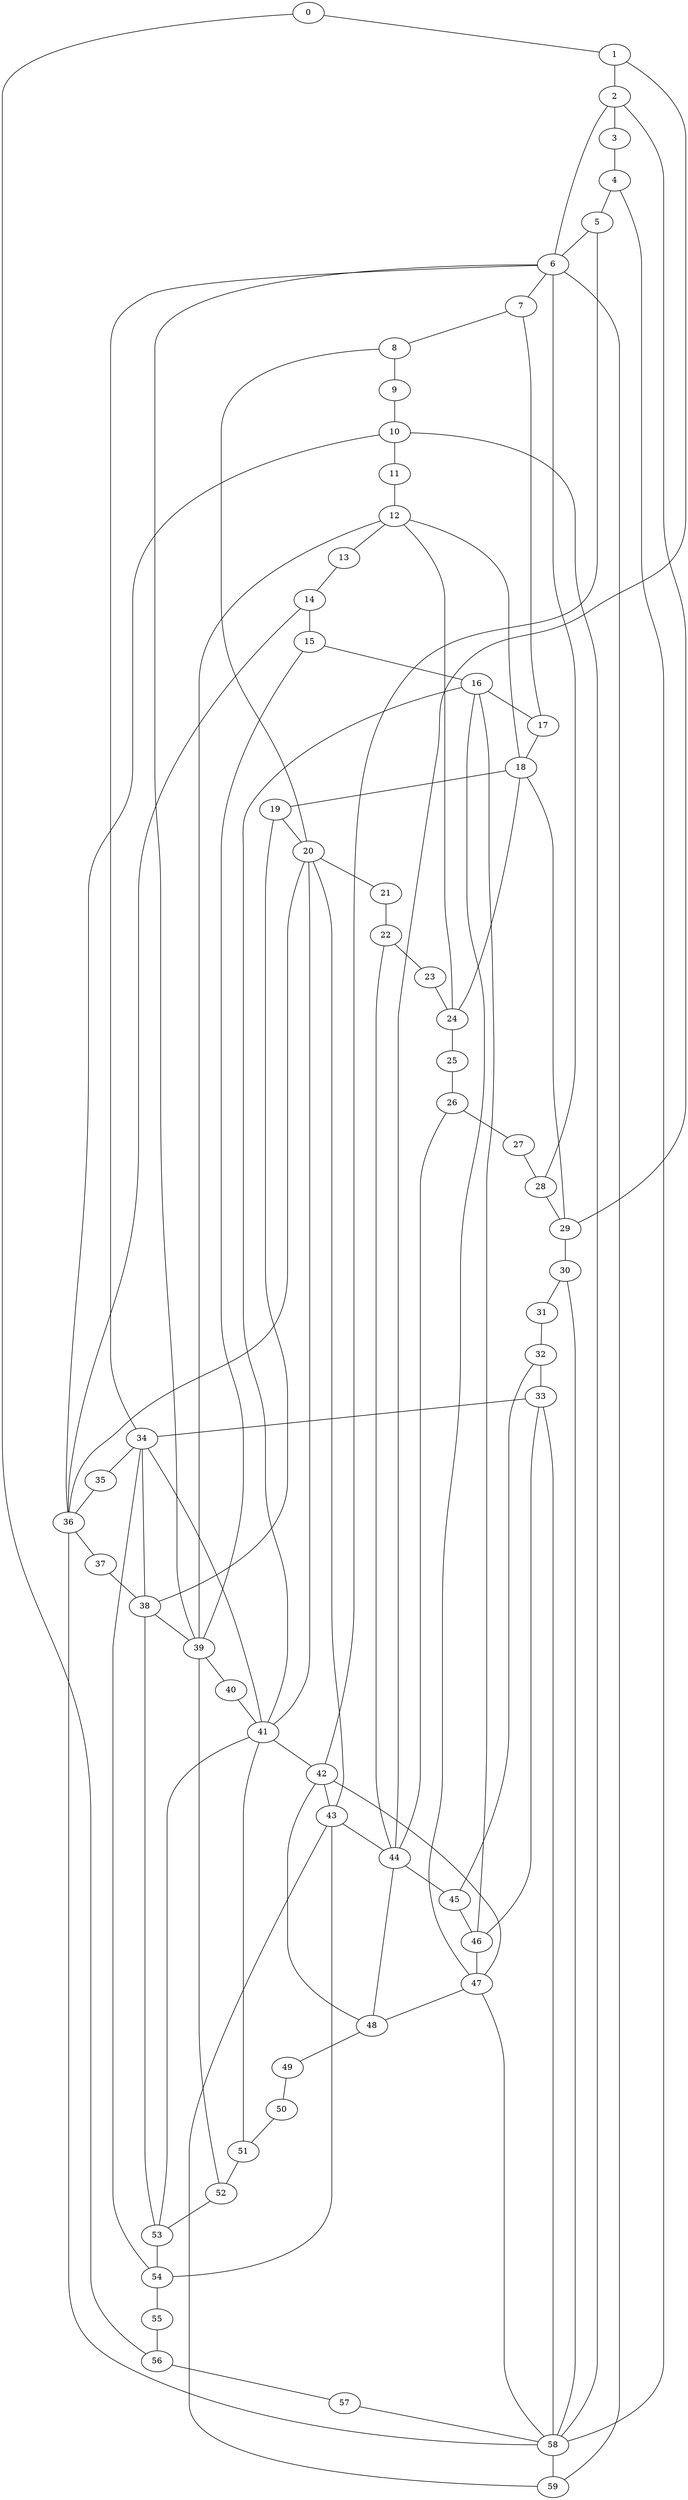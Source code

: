 
graph graphname {
    0 -- 1
0 -- 56
1 -- 2
1 -- 44
2 -- 3
2 -- 29
2 -- 6
3 -- 4
4 -- 5
4 -- 58
5 -- 6
5 -- 42
6 -- 7
6 -- 39
6 -- 28
6 -- 59
6 -- 34
7 -- 8
7 -- 17
8 -- 9
8 -- 20
9 -- 10
10 -- 11
10 -- 58
10 -- 36
11 -- 12
12 -- 13
12 -- 24
12 -- 18
12 -- 39
13 -- 14
14 -- 15
14 -- 36
15 -- 16
15 -- 39
16 -- 17
16 -- 47
16 -- 41
16 -- 46
17 -- 18
18 -- 19
18 -- 24
18 -- 29
19 -- 20
19 -- 38
20 -- 21
20 -- 43
20 -- 41
20 -- 36
21 -- 22
22 -- 23
22 -- 44
23 -- 24
24 -- 25
25 -- 26
26 -- 27
26 -- 44
27 -- 28
28 -- 29
29 -- 30
30 -- 31
30 -- 58
31 -- 32
32 -- 33
32 -- 45
33 -- 34
33 -- 58
33 -- 46
34 -- 35
34 -- 38
34 -- 54
34 -- 41
35 -- 36
36 -- 37
36 -- 58
37 -- 38
38 -- 39
38 -- 53
39 -- 40
39 -- 52
40 -- 41
41 -- 42
41 -- 53
41 -- 51
42 -- 43
42 -- 47
42 -- 48
43 -- 44
43 -- 54
43 -- 59
44 -- 45
44 -- 48
45 -- 46
46 -- 47
47 -- 48
47 -- 58
48 -- 49
49 -- 50
50 -- 51
51 -- 52
52 -- 53
53 -- 54
54 -- 55
55 -- 56
56 -- 57
57 -- 58
58 -- 59

}
